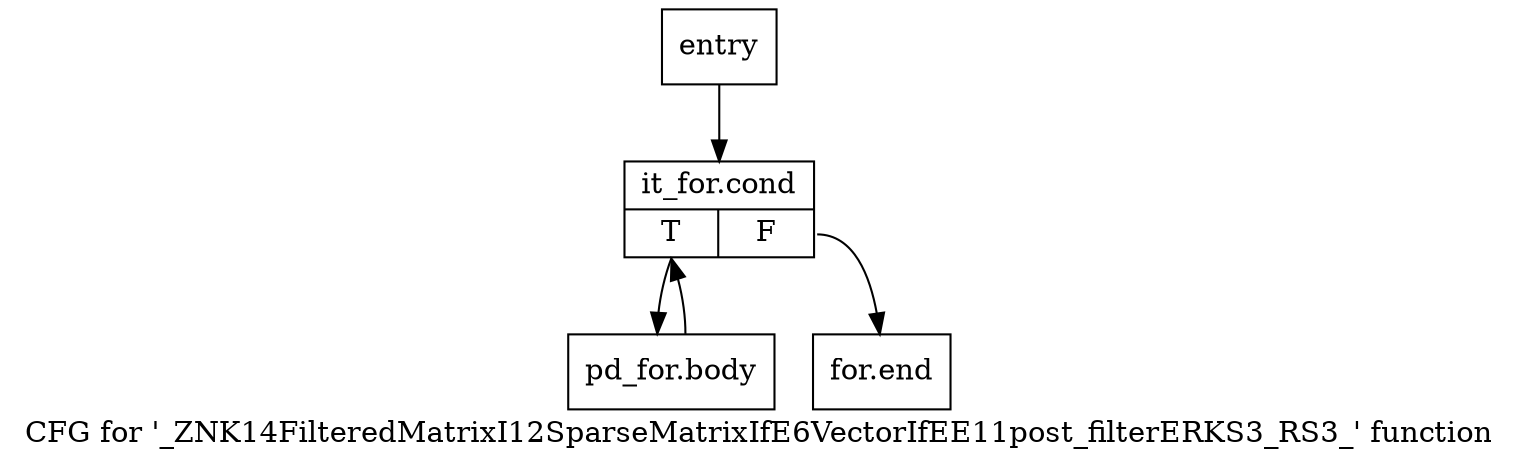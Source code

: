 digraph "CFG for '_ZNK14FilteredMatrixI12SparseMatrixIfE6VectorIfEE11post_filterERKS3_RS3_' function" {
	label="CFG for '_ZNK14FilteredMatrixI12SparseMatrixIfE6VectorIfEE11post_filterERKS3_RS3_' function";

	Node0x5536630 [shape=record,label="{entry}"];
	Node0x5536630 -> Node0x5536680;
	Node0x5536680 [shape=record,label="{it_for.cond|{<s0>T|<s1>F}}"];
	Node0x5536680:s0 -> Node0x55366d0;
	Node0x5536680:s1 -> Node0x5536720;
	Node0x55366d0 [shape=record,label="{pd_for.body}"];
	Node0x55366d0 -> Node0x5536680;
	Node0x5536720 [shape=record,label="{for.end}"];
}

